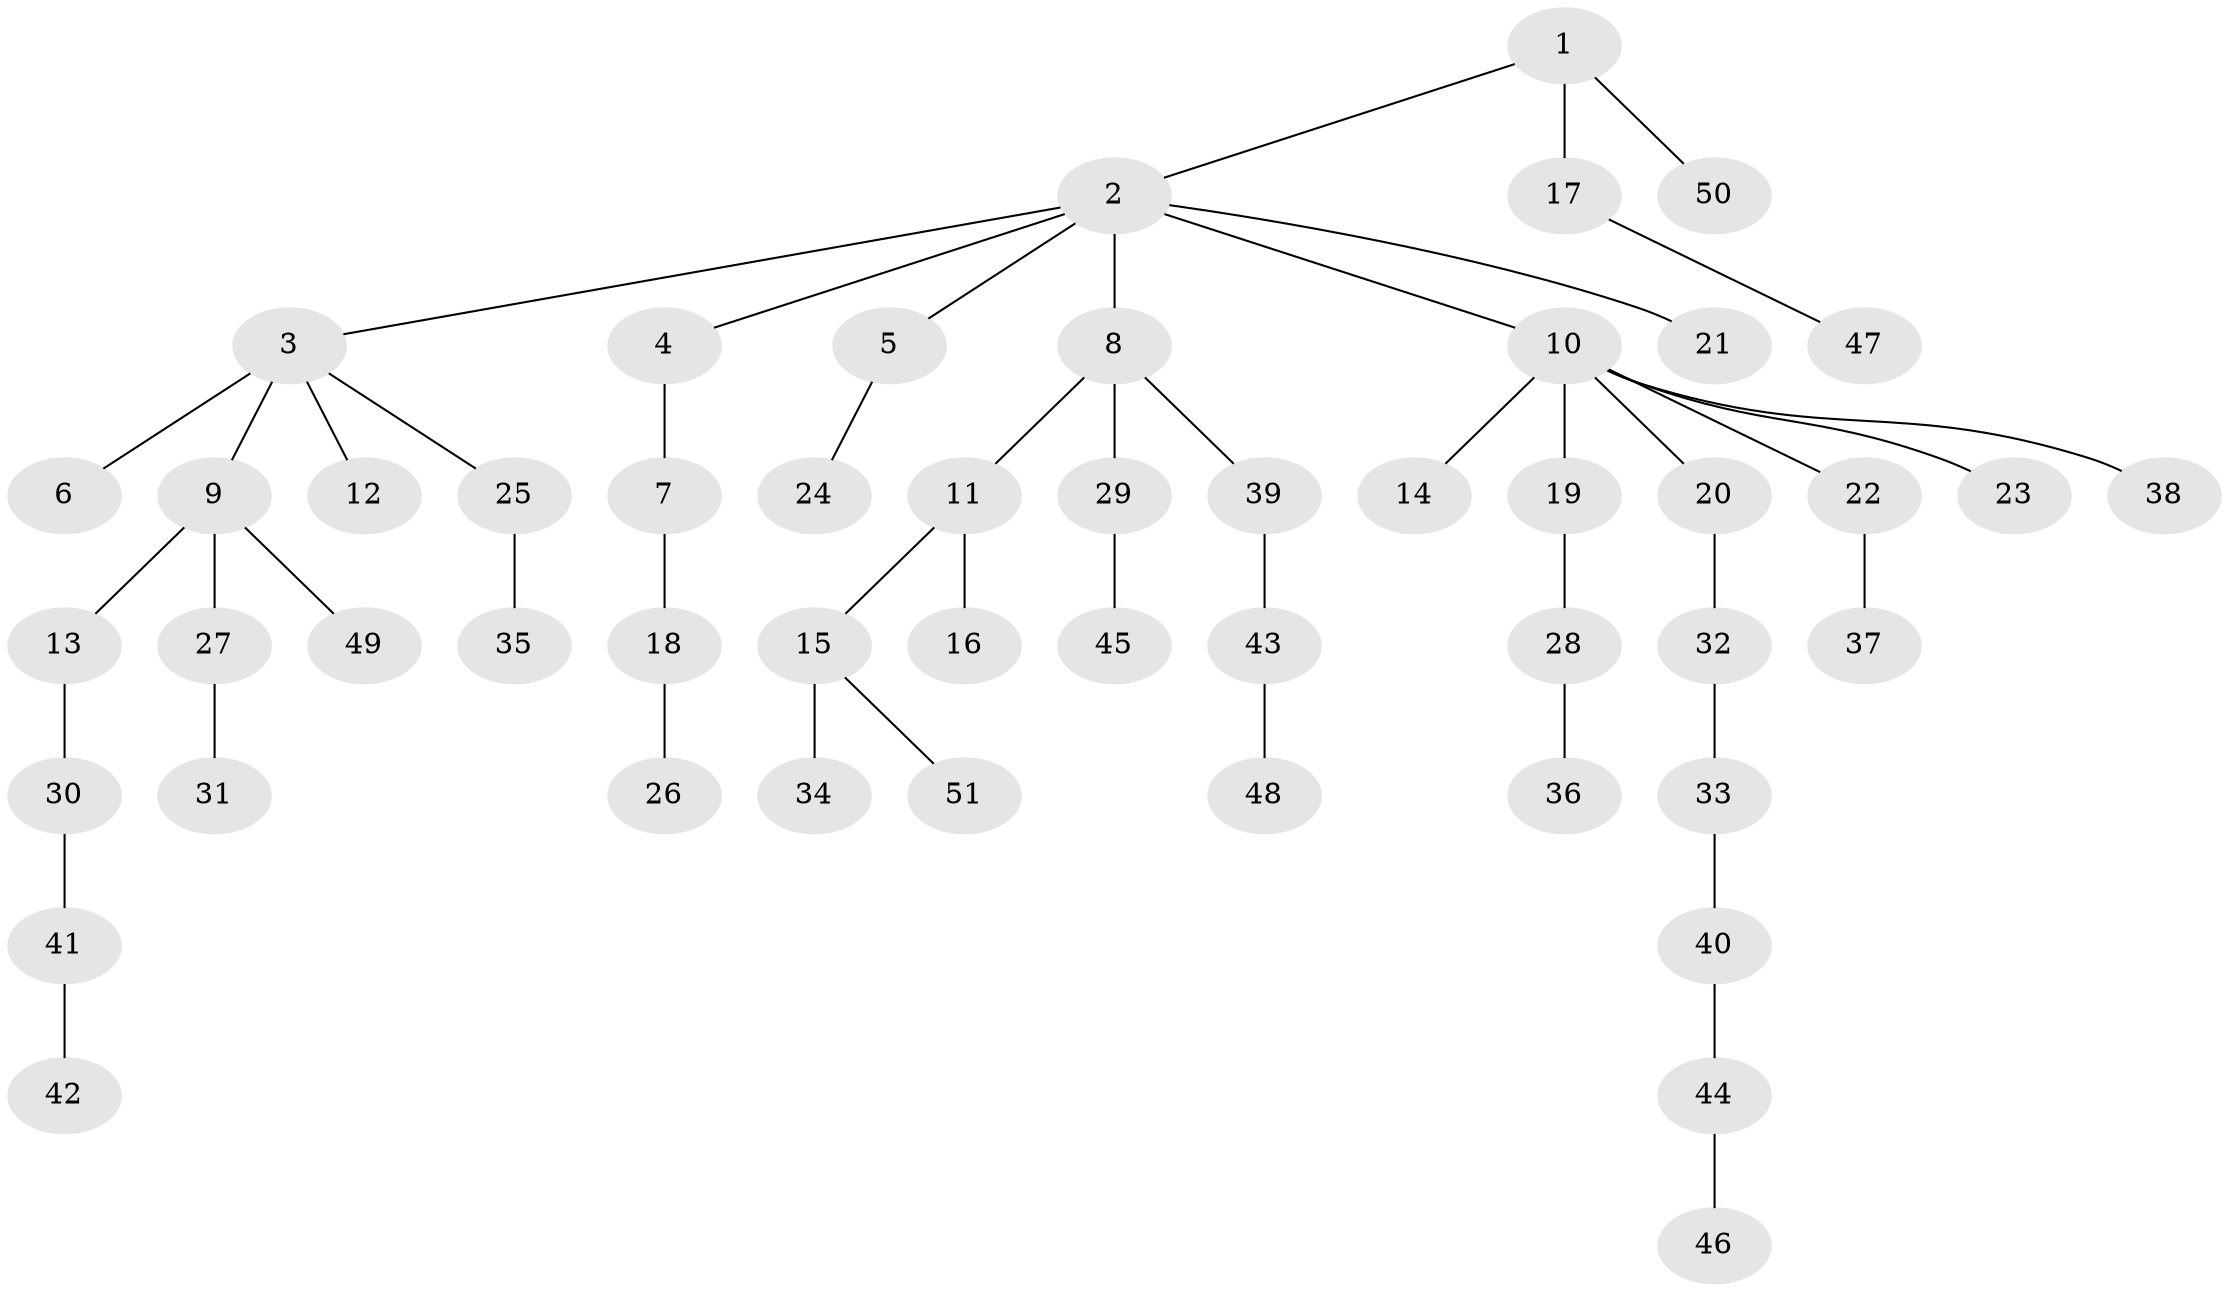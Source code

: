 // original degree distribution, {5: 0.031496062992125984, 10: 0.007874015748031496, 4: 0.05511811023622047, 3: 0.13385826771653545, 2: 0.2440944881889764, 7: 0.007874015748031496, 9: 0.007874015748031496, 1: 0.5118110236220472}
// Generated by graph-tools (version 1.1) at 2025/51/03/04/25 22:51:34]
// undirected, 51 vertices, 50 edges
graph export_dot {
  node [color=gray90,style=filled];
  1;
  2;
  3;
  4;
  5;
  6;
  7;
  8;
  9;
  10;
  11;
  12;
  13;
  14;
  15;
  16;
  17;
  18;
  19;
  20;
  21;
  22;
  23;
  24;
  25;
  26;
  27;
  28;
  29;
  30;
  31;
  32;
  33;
  34;
  35;
  36;
  37;
  38;
  39;
  40;
  41;
  42;
  43;
  44;
  45;
  46;
  47;
  48;
  49;
  50;
  51;
  1 -- 2 [weight=1.0];
  1 -- 17 [weight=1.0];
  1 -- 50 [weight=1.0];
  2 -- 3 [weight=1.0];
  2 -- 4 [weight=1.0];
  2 -- 5 [weight=1.0];
  2 -- 8 [weight=1.0];
  2 -- 10 [weight=1.0];
  2 -- 21 [weight=1.0];
  3 -- 6 [weight=1.0];
  3 -- 9 [weight=2.0];
  3 -- 12 [weight=1.0];
  3 -- 25 [weight=1.0];
  4 -- 7 [weight=2.0];
  5 -- 24 [weight=1.0];
  7 -- 18 [weight=1.0];
  8 -- 11 [weight=1.0];
  8 -- 29 [weight=1.0];
  8 -- 39 [weight=1.0];
  9 -- 13 [weight=1.0];
  9 -- 27 [weight=1.0];
  9 -- 49 [weight=1.0];
  10 -- 14 [weight=1.0];
  10 -- 19 [weight=1.0];
  10 -- 20 [weight=1.0];
  10 -- 22 [weight=1.0];
  10 -- 23 [weight=1.0];
  10 -- 38 [weight=1.0];
  11 -- 15 [weight=1.0];
  11 -- 16 [weight=1.0];
  13 -- 30 [weight=1.0];
  15 -- 34 [weight=1.0];
  15 -- 51 [weight=1.0];
  17 -- 47 [weight=1.0];
  18 -- 26 [weight=1.0];
  19 -- 28 [weight=1.0];
  20 -- 32 [weight=1.0];
  22 -- 37 [weight=1.0];
  25 -- 35 [weight=1.0];
  27 -- 31 [weight=1.0];
  28 -- 36 [weight=1.0];
  29 -- 45 [weight=1.0];
  30 -- 41 [weight=2.0];
  32 -- 33 [weight=1.0];
  33 -- 40 [weight=1.0];
  39 -- 43 [weight=1.0];
  40 -- 44 [weight=1.0];
  41 -- 42 [weight=1.0];
  43 -- 48 [weight=1.0];
  44 -- 46 [weight=1.0];
}
